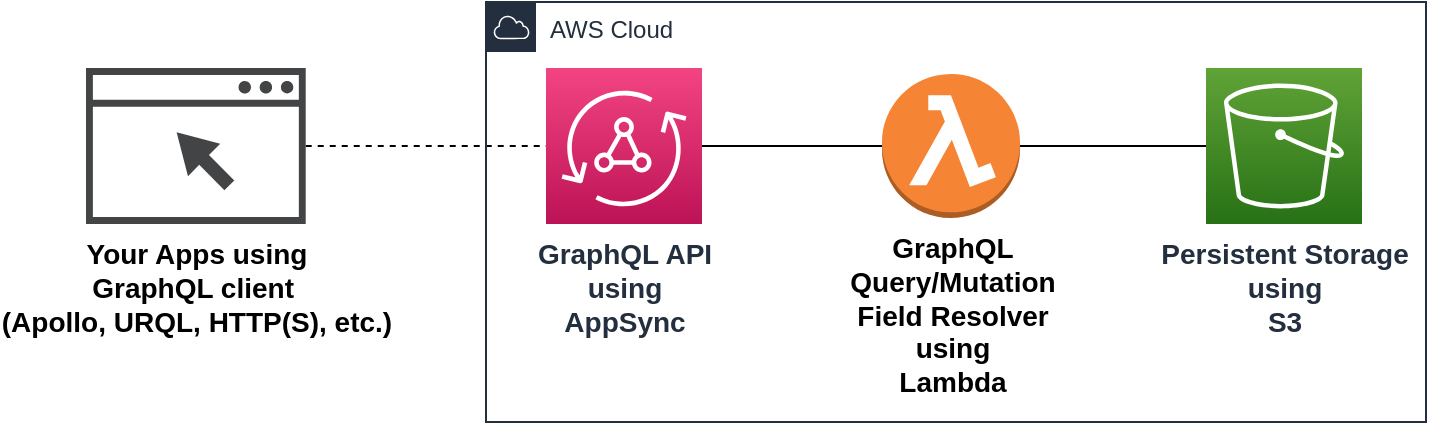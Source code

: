 <mxfile version="14.6.13" type="device"><diagram id="aMKMAStksDmnRckNDKtr" name="Seite-1"><mxGraphModel dx="946" dy="725" grid="1" gridSize="10" guides="1" tooltips="1" connect="1" arrows="1" fold="1" page="1" pageScale="1" pageWidth="827" pageHeight="1169" math="0" shadow="0"><root><mxCell id="0"/><mxCell id="1" parent="0"/><mxCell id="W-wI2T6EOG7BqASzaMip-8" style="edgeStyle=orthogonalEdgeStyle;rounded=0;orthogonalLoop=1;jettySize=auto;html=1;endArrow=none;endFill=0;" edge="1" parent="1" source="W-wI2T6EOG7BqASzaMip-1" target="W-wI2T6EOG7BqASzaMip-4"><mxGeometry relative="1" as="geometry"/></mxCell><mxCell id="W-wI2T6EOG7BqASzaMip-1" value="GraphQL API&lt;br&gt;using &lt;br style=&quot;font-size: 14px&quot;&gt;AppSync" style="points=[[0,0,0],[0.25,0,0],[0.5,0,0],[0.75,0,0],[1,0,0],[0,1,0],[0.25,1,0],[0.5,1,0],[0.75,1,0],[1,1,0],[0,0.25,0],[0,0.5,0],[0,0.75,0],[1,0.25,0],[1,0.5,0],[1,0.75,0]];outlineConnect=0;fontColor=#232F3E;gradientColor=#F34482;gradientDirection=north;fillColor=#BC1356;strokeColor=#ffffff;dashed=0;verticalLabelPosition=bottom;verticalAlign=top;align=center;html=1;fontSize=14;fontStyle=1;aspect=fixed;shape=mxgraph.aws4.resourceIcon;resIcon=mxgraph.aws4.appsync;" vertex="1" parent="1"><mxGeometry x="350" y="173" width="78" height="78" as="geometry"/></mxCell><mxCell id="W-wI2T6EOG7BqASzaMip-3" value="Persistent Storage&lt;br style=&quot;font-size: 14px;&quot;&gt;using&lt;br style=&quot;font-size: 14px;&quot;&gt;S3" style="points=[[0,0,0],[0.25,0,0],[0.5,0,0],[0.75,0,0],[1,0,0],[0,1,0],[0.25,1,0],[0.5,1,0],[0.75,1,0],[1,1,0],[0,0.25,0],[0,0.5,0],[0,0.75,0],[1,0.25,0],[1,0.5,0],[1,0.75,0]];outlineConnect=0;fontColor=#232F3E;gradientColor=#60A337;gradientDirection=north;fillColor=#277116;strokeColor=#ffffff;dashed=0;verticalLabelPosition=bottom;verticalAlign=top;align=center;html=1;fontSize=14;fontStyle=1;aspect=fixed;shape=mxgraph.aws4.resourceIcon;resIcon=mxgraph.aws4.s3;" vertex="1" parent="1"><mxGeometry x="680" y="173" width="78" height="78" as="geometry"/></mxCell><mxCell id="W-wI2T6EOG7BqASzaMip-9" style="edgeStyle=orthogonalEdgeStyle;rounded=0;orthogonalLoop=1;jettySize=auto;html=1;endArrow=none;endFill=0;" edge="1" parent="1" source="W-wI2T6EOG7BqASzaMip-4" target="W-wI2T6EOG7BqASzaMip-3"><mxGeometry relative="1" as="geometry"/></mxCell><mxCell id="W-wI2T6EOG7BqASzaMip-4" value="GraphQL&lt;br style=&quot;font-size: 14px;&quot;&gt;Query/Mutation &lt;br style=&quot;font-size: 14px;&quot;&gt;Field Resolver&lt;br style=&quot;font-size: 14px;&quot;&gt;using&lt;br style=&quot;font-size: 14px;&quot;&gt;Lambda" style="outlineConnect=0;dashed=0;verticalLabelPosition=bottom;verticalAlign=top;align=center;html=1;shape=mxgraph.aws3.lambda_function;fillColor=#F58534;gradientColor=none;fontSize=14;fontStyle=1" vertex="1" parent="1"><mxGeometry x="518" y="176" width="69" height="72" as="geometry"/></mxCell><mxCell id="W-wI2T6EOG7BqASzaMip-14" style="edgeStyle=orthogonalEdgeStyle;rounded=0;orthogonalLoop=1;jettySize=auto;html=1;fontSize=14;endArrow=none;endFill=0;dashed=1;" edge="1" parent="1" source="W-wI2T6EOG7BqASzaMip-13" target="W-wI2T6EOG7BqASzaMip-1"><mxGeometry relative="1" as="geometry"/></mxCell><mxCell id="W-wI2T6EOG7BqASzaMip-13" value="Your Apps using&lt;br&gt;GraphQL client&amp;nbsp;&lt;br&gt;(Apollo, URQL, HTTP(S), etc.)" style="pointerEvents=1;shadow=0;dashed=0;html=1;strokeColor=none;fillColor=#434445;aspect=fixed;labelPosition=center;verticalLabelPosition=bottom;verticalAlign=top;align=center;outlineConnect=0;shape=mxgraph.vvd.web_browser;fontSize=14;fontStyle=1" vertex="1" parent="1"><mxGeometry x="120" y="173" width="109.86" height="78" as="geometry"/></mxCell><mxCell id="W-wI2T6EOG7BqASzaMip-15" value="AWS Cloud" style="points=[[0,0],[0.25,0],[0.5,0],[0.75,0],[1,0],[1,0.25],[1,0.5],[1,0.75],[1,1],[0.75,1],[0.5,1],[0.25,1],[0,1],[0,0.75],[0,0.5],[0,0.25]];outlineConnect=0;gradientColor=none;html=1;whiteSpace=wrap;fontSize=12;fontStyle=0;shape=mxgraph.aws4.group;grIcon=mxgraph.aws4.group_aws_cloud;strokeColor=#232F3E;fillColor=none;verticalAlign=top;align=left;spacingLeft=30;fontColor=#232F3E;dashed=0;" vertex="1" parent="1"><mxGeometry x="320" y="140" width="470" height="210" as="geometry"/></mxCell></root></mxGraphModel></diagram></mxfile>
